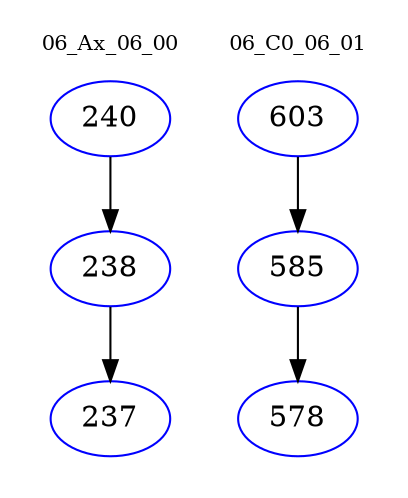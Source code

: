 digraph{
subgraph cluster_0 {
color = white
label = "06_Ax_06_00";
fontsize=10;
T0_240 [label="240", color="blue"]
T0_240 -> T0_238 [color="black"]
T0_238 [label="238", color="blue"]
T0_238 -> T0_237 [color="black"]
T0_237 [label="237", color="blue"]
}
subgraph cluster_1 {
color = white
label = "06_C0_06_01";
fontsize=10;
T1_603 [label="603", color="blue"]
T1_603 -> T1_585 [color="black"]
T1_585 [label="585", color="blue"]
T1_585 -> T1_578 [color="black"]
T1_578 [label="578", color="blue"]
}
}
